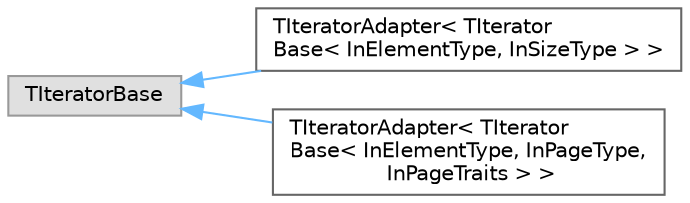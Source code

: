 digraph "Graphical Class Hierarchy"
{
 // INTERACTIVE_SVG=YES
 // LATEX_PDF_SIZE
  bgcolor="transparent";
  edge [fontname=Helvetica,fontsize=10,labelfontname=Helvetica,labelfontsize=10];
  node [fontname=Helvetica,fontsize=10,shape=box,height=0.2,width=0.4];
  rankdir="LR";
  Node0 [id="Node000000",label="TIteratorBase",height=0.2,width=0.4,color="grey60", fillcolor="#E0E0E0", style="filled",tooltip=" "];
  Node0 -> Node1 [id="edge6372_Node000000_Node000001",dir="back",color="steelblue1",style="solid",tooltip=" "];
  Node1 [id="Node000001",label="TIteratorAdapter\< TIterator\lBase\< InElementType, InSizeType \> \>",height=0.2,width=0.4,color="grey40", fillcolor="white", style="filled",URL="$dc/d4f/classTIteratorAdapter.html",tooltip=" "];
  Node0 -> Node2 [id="edge6373_Node000000_Node000002",dir="back",color="steelblue1",style="solid",tooltip=" "];
  Node2 [id="Node000002",label="TIteratorAdapter\< TIterator\lBase\< InElementType, InPageType,\l InPageTraits \> \>",height=0.2,width=0.4,color="grey40", fillcolor="white", style="filled",URL="$dc/d4f/classTIteratorAdapter.html",tooltip=" "];
}

